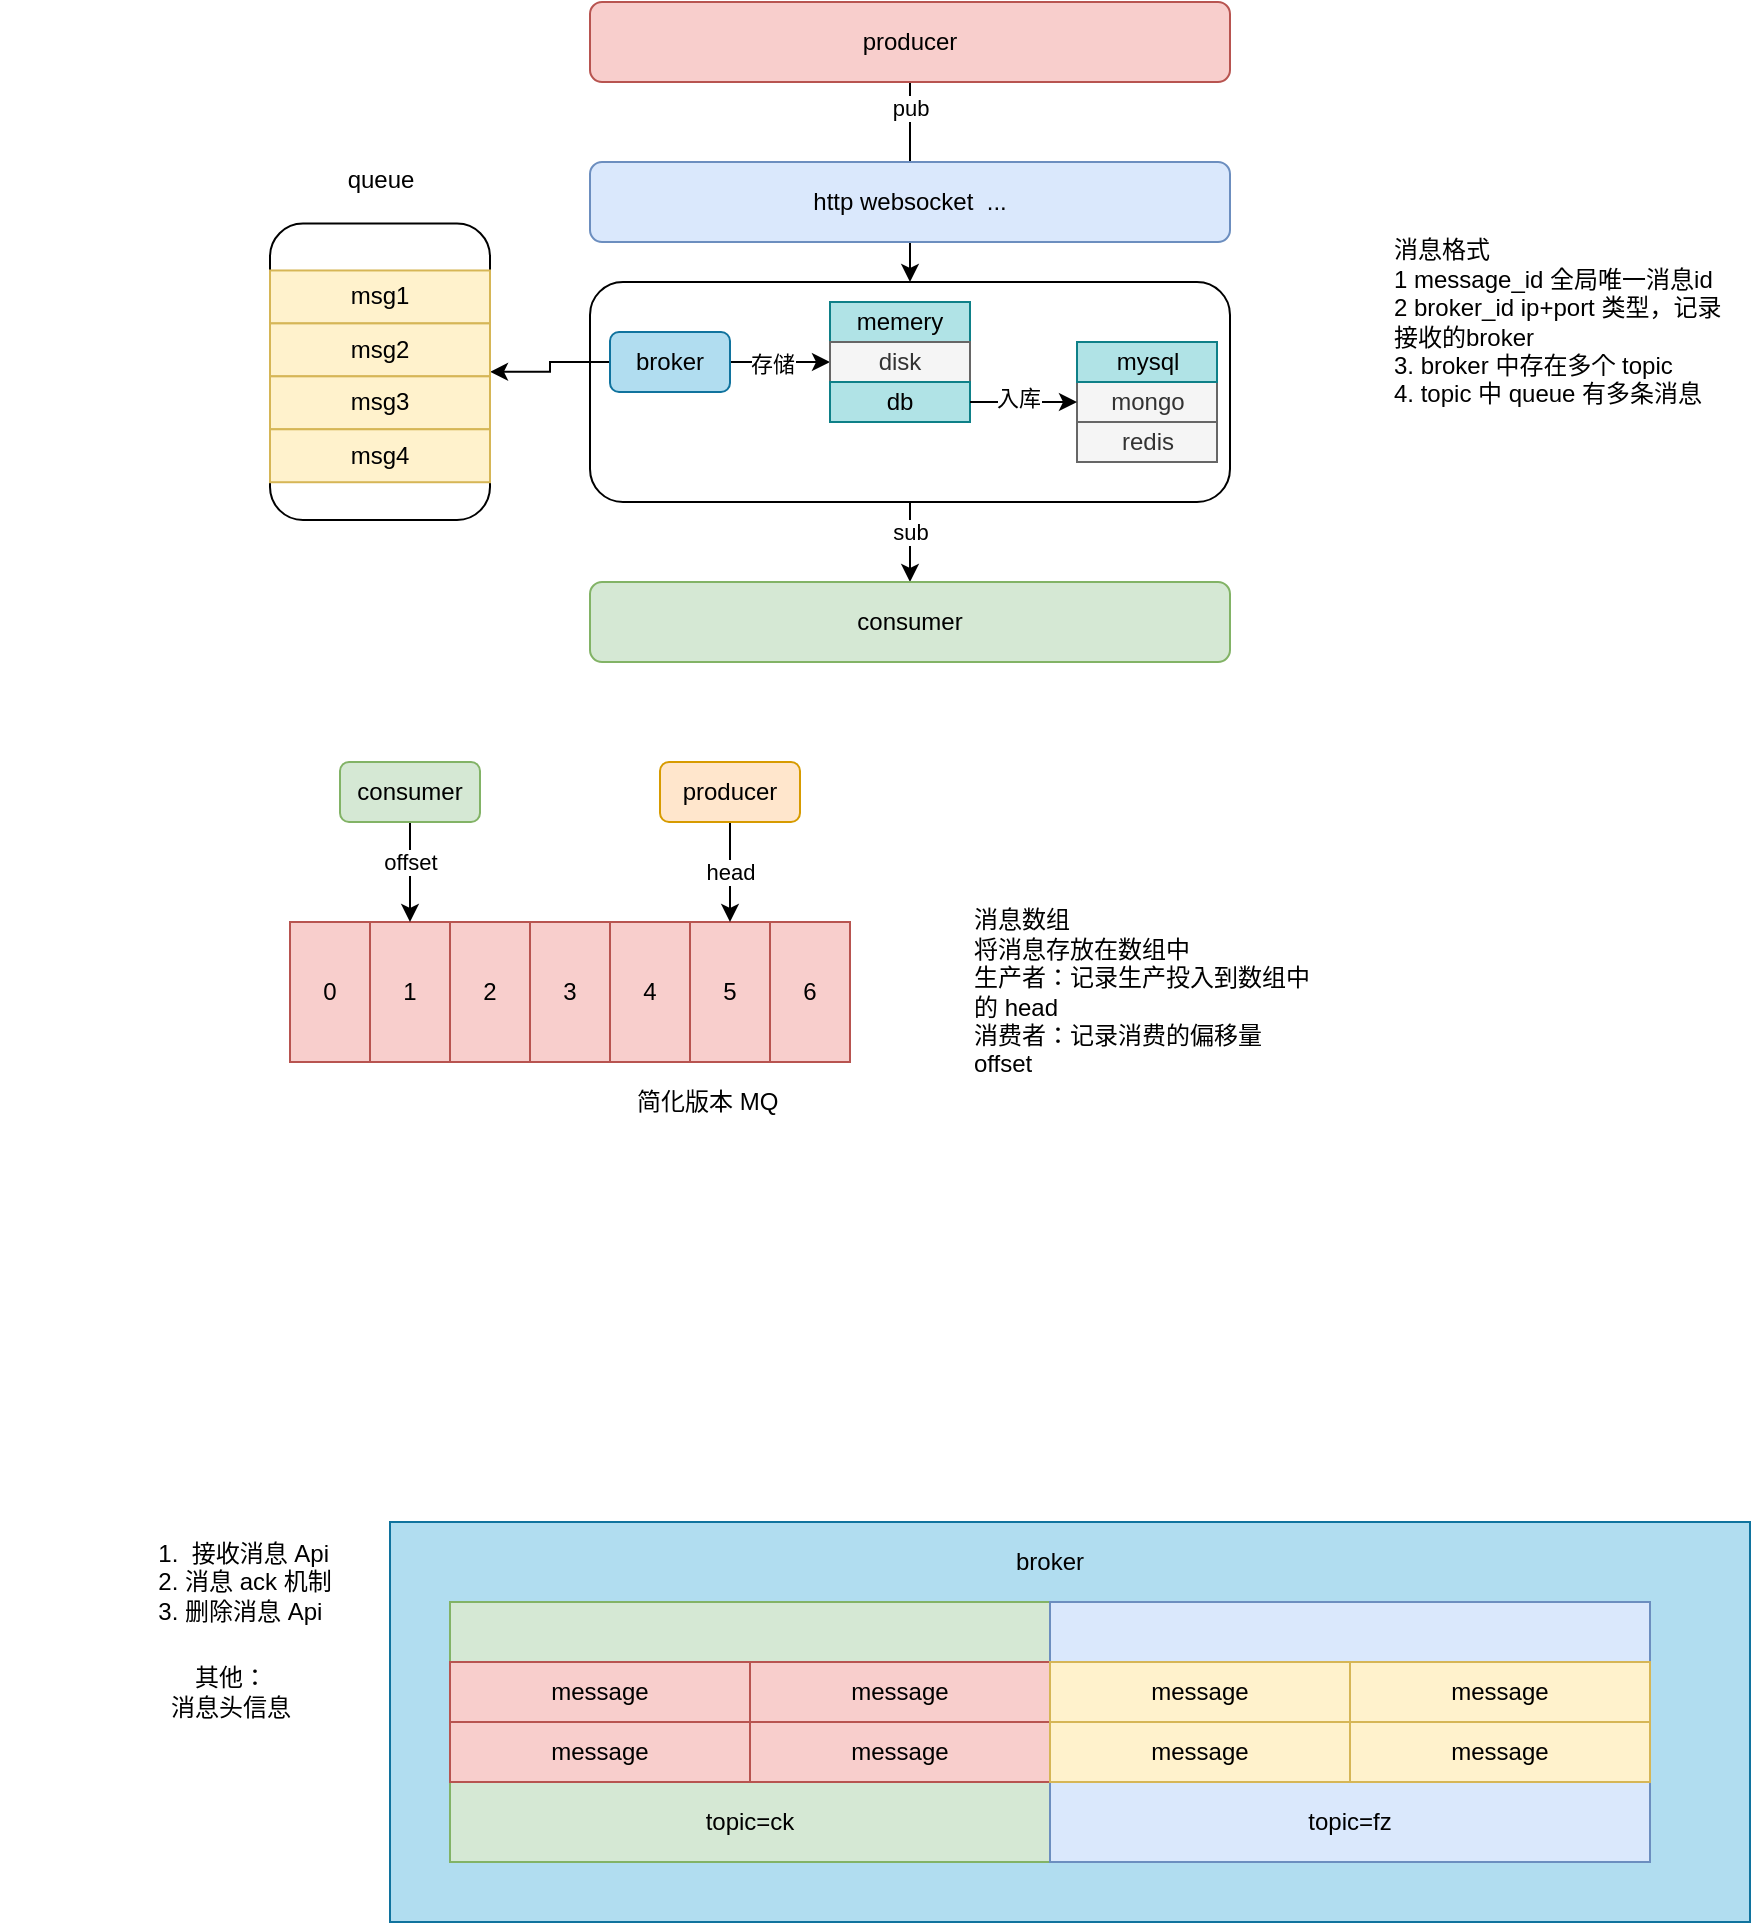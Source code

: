 <mxfile version="14.5.0" type="github">
  <diagram id="GEWbKtwTwwU5BR-KHDl5" name="第 1 页">
    <mxGraphModel dx="1773" dy="620" grid="1" gridSize="10" guides="1" tooltips="1" connect="1" arrows="1" fold="1" page="1" pageScale="1" pageWidth="827" pageHeight="1169" math="0" shadow="0">
      <root>
        <mxCell id="0" />
        <mxCell id="1" parent="0" />
        <mxCell id="xzBnQuBjLTfQcuPb5cwZ-16" value="" style="rounded=0;whiteSpace=wrap;html=1;fillColor=#b1ddf0;strokeColor=#10739e;" vertex="1" parent="1">
          <mxGeometry x="70" y="940" width="680" height="200" as="geometry" />
        </mxCell>
        <mxCell id="4Ff3cxpEsu5nCAXXMV_1-10" value="" style="edgeStyle=orthogonalEdgeStyle;rounded=0;orthogonalLoop=1;jettySize=auto;html=1;" parent="1" source="4Ff3cxpEsu5nCAXXMV_1-2" target="4Ff3cxpEsu5nCAXXMV_1-6" edge="1">
          <mxGeometry relative="1" as="geometry" />
        </mxCell>
        <mxCell id="4Ff3cxpEsu5nCAXXMV_1-13" value="sub" style="edgeLabel;html=1;align=center;verticalAlign=middle;resizable=0;points=[];" parent="4Ff3cxpEsu5nCAXXMV_1-10" vertex="1" connectable="0">
          <mxGeometry x="0.25" y="3" relative="1" as="geometry">
            <mxPoint x="-3" y="-10" as="offset" />
          </mxGeometry>
        </mxCell>
        <mxCell id="4Ff3cxpEsu5nCAXXMV_1-2" value="" style="rounded=1;whiteSpace=wrap;html=1;" parent="1" vertex="1">
          <mxGeometry x="170" y="320" width="320" height="110" as="geometry" />
        </mxCell>
        <mxCell id="4Ff3cxpEsu5nCAXXMV_1-6" value="consumer" style="rounded=1;whiteSpace=wrap;html=1;fillColor=#d5e8d4;strokeColor=#82b366;" parent="1" vertex="1">
          <mxGeometry x="170" y="470" width="320" height="40" as="geometry" />
        </mxCell>
        <mxCell id="4Ff3cxpEsu5nCAXXMV_1-9" value="" style="edgeStyle=orthogonalEdgeStyle;rounded=0;orthogonalLoop=1;jettySize=auto;html=1;" parent="1" source="4Ff3cxpEsu5nCAXXMV_1-7" target="4Ff3cxpEsu5nCAXXMV_1-2" edge="1">
          <mxGeometry relative="1" as="geometry" />
        </mxCell>
        <mxCell id="4Ff3cxpEsu5nCAXXMV_1-11" value="pub" style="edgeLabel;html=1;align=center;verticalAlign=middle;resizable=0;points=[];" parent="4Ff3cxpEsu5nCAXXMV_1-9" vertex="1" connectable="0">
          <mxGeometry x="-0.291" y="1" relative="1" as="geometry">
            <mxPoint x="-1" y="-23" as="offset" />
          </mxGeometry>
        </mxCell>
        <mxCell id="4Ff3cxpEsu5nCAXXMV_1-7" value="producer" style="rounded=1;whiteSpace=wrap;html=1;fillColor=#f8cecc;strokeColor=#b85450;" parent="1" vertex="1">
          <mxGeometry x="170" y="180" width="320" height="40" as="geometry" />
        </mxCell>
        <mxCell id="4Ff3cxpEsu5nCAXXMV_1-26" style="edgeStyle=orthogonalEdgeStyle;rounded=0;orthogonalLoop=1;jettySize=auto;html=1;entryX=0;entryY=0.5;entryDx=0;entryDy=0;" parent="1" source="4Ff3cxpEsu5nCAXXMV_1-15" target="4Ff3cxpEsu5nCAXXMV_1-18" edge="1">
          <mxGeometry relative="1" as="geometry" />
        </mxCell>
        <mxCell id="4Ff3cxpEsu5nCAXXMV_1-27" value="存储" style="edgeLabel;html=1;align=center;verticalAlign=middle;resizable=0;points=[];" parent="4Ff3cxpEsu5nCAXXMV_1-26" vertex="1" connectable="0">
          <mxGeometry x="-0.186" y="-1" relative="1" as="geometry">
            <mxPoint as="offset" />
          </mxGeometry>
        </mxCell>
        <mxCell id="uMKOycxnDkq_2mH9ONQj-2" style="edgeStyle=orthogonalEdgeStyle;rounded=0;orthogonalLoop=1;jettySize=auto;html=1;" parent="1" source="4Ff3cxpEsu5nCAXXMV_1-15" target="uMKOycxnDkq_2mH9ONQj-1" edge="1">
          <mxGeometry relative="1" as="geometry" />
        </mxCell>
        <mxCell id="4Ff3cxpEsu5nCAXXMV_1-15" value="broker" style="rounded=1;whiteSpace=wrap;html=1;fillColor=#b1ddf0;strokeColor=#10739e;" parent="1" vertex="1">
          <mxGeometry x="180" y="345" width="60" height="30" as="geometry" />
        </mxCell>
        <mxCell id="4Ff3cxpEsu5nCAXXMV_1-23" value="" style="group;fillColor=#b0e3e6;strokeColor=#0e8088;" parent="1" vertex="1" connectable="0">
          <mxGeometry x="290" y="330" width="70" height="60" as="geometry" />
        </mxCell>
        <mxCell id="4Ff3cxpEsu5nCAXXMV_1-17" value="memery" style="rounded=0;whiteSpace=wrap;html=1;fillColor=#b0e3e6;strokeColor=#0e8088;" parent="4Ff3cxpEsu5nCAXXMV_1-23" vertex="1">
          <mxGeometry width="70" height="20" as="geometry" />
        </mxCell>
        <mxCell id="4Ff3cxpEsu5nCAXXMV_1-18" value="disk" style="rounded=0;whiteSpace=wrap;html=1;fillColor=#f5f5f5;strokeColor=#666666;fontColor=#333333;" parent="4Ff3cxpEsu5nCAXXMV_1-23" vertex="1">
          <mxGeometry y="20" width="70" height="20" as="geometry" />
        </mxCell>
        <mxCell id="4Ff3cxpEsu5nCAXXMV_1-19" value="db" style="rounded=0;whiteSpace=wrap;html=1;fillColor=#b0e3e6;strokeColor=#0e8088;" parent="4Ff3cxpEsu5nCAXXMV_1-23" vertex="1">
          <mxGeometry y="40" width="70" height="20" as="geometry" />
        </mxCell>
        <mxCell id="4Ff3cxpEsu5nCAXXMV_1-24" value="" style="group" parent="1" vertex="1" connectable="0">
          <mxGeometry x="413.5" y="350" width="70" height="60" as="geometry" />
        </mxCell>
        <mxCell id="4Ff3cxpEsu5nCAXXMV_1-20" value="mongo" style="rounded=0;whiteSpace=wrap;html=1;fillColor=#f5f5f5;strokeColor=#666666;fontColor=#333333;" parent="4Ff3cxpEsu5nCAXXMV_1-24" vertex="1">
          <mxGeometry y="20" width="70" height="20" as="geometry" />
        </mxCell>
        <mxCell id="4Ff3cxpEsu5nCAXXMV_1-21" value="mysql" style="rounded=0;whiteSpace=wrap;html=1;fillColor=#b0e3e6;strokeColor=#0e8088;" parent="4Ff3cxpEsu5nCAXXMV_1-24" vertex="1">
          <mxGeometry width="70" height="20" as="geometry" />
        </mxCell>
        <mxCell id="4Ff3cxpEsu5nCAXXMV_1-22" value="redis" style="rounded=0;whiteSpace=wrap;html=1;fillColor=#f5f5f5;strokeColor=#666666;fontColor=#333333;" parent="4Ff3cxpEsu5nCAXXMV_1-24" vertex="1">
          <mxGeometry y="40" width="70" height="20" as="geometry" />
        </mxCell>
        <mxCell id="4Ff3cxpEsu5nCAXXMV_1-25" style="edgeStyle=orthogonalEdgeStyle;rounded=0;orthogonalLoop=1;jettySize=auto;html=1;" parent="1" source="4Ff3cxpEsu5nCAXXMV_1-19" target="4Ff3cxpEsu5nCAXXMV_1-20" edge="1">
          <mxGeometry relative="1" as="geometry" />
        </mxCell>
        <mxCell id="4Ff3cxpEsu5nCAXXMV_1-28" value="入库" style="edgeLabel;html=1;align=center;verticalAlign=middle;resizable=0;points=[];" parent="4Ff3cxpEsu5nCAXXMV_1-25" vertex="1" connectable="0">
          <mxGeometry x="-0.122" y="2" relative="1" as="geometry">
            <mxPoint as="offset" />
          </mxGeometry>
        </mxCell>
        <mxCell id="4Ff3cxpEsu5nCAXXMV_1-29" value="消息格式&lt;br&gt;&lt;div&gt;&lt;span&gt;1&amp;nbsp;message_id&amp;nbsp;全局唯一消息id&lt;/span&gt;&lt;/div&gt;&lt;div&gt;&lt;span&gt;2&amp;nbsp;broker_id&amp;nbsp;ip+port&amp;nbsp;类型，记录接收的broker&lt;/span&gt;&lt;/div&gt;&lt;div&gt;&lt;span&gt;3. broker&amp;nbsp;中存在多个&amp;nbsp;topic&lt;/span&gt;&lt;/div&gt;&lt;div&gt;&lt;span&gt;4. topic&amp;nbsp;中&amp;nbsp;queue&amp;nbsp;有多条消息&lt;/span&gt;&lt;/div&gt;" style="text;html=1;strokeColor=none;fillColor=none;align=left;verticalAlign=middle;whiteSpace=wrap;rounded=0;" parent="1" vertex="1">
          <mxGeometry x="570" y="305" width="170" height="70" as="geometry" />
        </mxCell>
        <mxCell id="DPD9DdjjSpF7IbTdE0S3-2" value="http websocket&amp;nbsp; ..." style="rounded=1;whiteSpace=wrap;html=1;fillColor=#dae8fc;strokeColor=#6c8ebf;" parent="1" vertex="1">
          <mxGeometry x="170" y="260" width="320" height="40" as="geometry" />
        </mxCell>
        <mxCell id="uMKOycxnDkq_2mH9ONQj-8" value="" style="group" parent="1" vertex="1" connectable="0">
          <mxGeometry x="10" y="259" width="110" height="180" as="geometry" />
        </mxCell>
        <mxCell id="uMKOycxnDkq_2mH9ONQj-1" value="" style="rounded=1;whiteSpace=wrap;html=1;" parent="uMKOycxnDkq_2mH9ONQj-8" vertex="1">
          <mxGeometry y="31.765" width="110" height="148.235" as="geometry" />
        </mxCell>
        <mxCell id="uMKOycxnDkq_2mH9ONQj-3" value="queue" style="text;html=1;align=center;verticalAlign=middle;resizable=0;points=[];autosize=1;" parent="uMKOycxnDkq_2mH9ONQj-8" vertex="1">
          <mxGeometry x="30" width="50" height="20" as="geometry" />
        </mxCell>
        <mxCell id="uMKOycxnDkq_2mH9ONQj-4" value="msg1" style="rounded=0;whiteSpace=wrap;html=1;fillColor=#fff2cc;strokeColor=#d6b656;" parent="uMKOycxnDkq_2mH9ONQj-8" vertex="1">
          <mxGeometry y="55.235" width="110" height="26.471" as="geometry" />
        </mxCell>
        <mxCell id="uMKOycxnDkq_2mH9ONQj-5" value="msg2" style="rounded=0;whiteSpace=wrap;html=1;fillColor=#fff2cc;strokeColor=#d6b656;" parent="uMKOycxnDkq_2mH9ONQj-8" vertex="1">
          <mxGeometry y="81.706" width="110" height="26.471" as="geometry" />
        </mxCell>
        <mxCell id="uMKOycxnDkq_2mH9ONQj-6" value="msg3" style="rounded=0;whiteSpace=wrap;html=1;fillColor=#fff2cc;strokeColor=#d6b656;" parent="uMKOycxnDkq_2mH9ONQj-8" vertex="1">
          <mxGeometry y="108.176" width="110" height="26.471" as="geometry" />
        </mxCell>
        <mxCell id="uMKOycxnDkq_2mH9ONQj-7" value="msg4" style="rounded=0;whiteSpace=wrap;html=1;fillColor=#fff2cc;strokeColor=#d6b656;" parent="uMKOycxnDkq_2mH9ONQj-8" vertex="1">
          <mxGeometry y="134.647" width="110" height="26.471" as="geometry" />
        </mxCell>
        <mxCell id="bFqt1jwmSwAZHQrY0wR8-1" value="" style="rounded=0;whiteSpace=wrap;html=1;" parent="1" vertex="1">
          <mxGeometry x="20" y="640" width="280" height="70" as="geometry" />
        </mxCell>
        <mxCell id="bFqt1jwmSwAZHQrY0wR8-2" value="0" style="rounded=0;whiteSpace=wrap;html=1;fillColor=#f8cecc;strokeColor=#b85450;" parent="1" vertex="1">
          <mxGeometry x="20" y="640" width="40" height="70" as="geometry" />
        </mxCell>
        <mxCell id="bFqt1jwmSwAZHQrY0wR8-4" value="2" style="rounded=0;whiteSpace=wrap;html=1;fillColor=#f8cecc;strokeColor=#b85450;" parent="1" vertex="1">
          <mxGeometry x="100" y="640" width="40" height="70" as="geometry" />
        </mxCell>
        <mxCell id="bFqt1jwmSwAZHQrY0wR8-6" value="1" style="rounded=0;whiteSpace=wrap;html=1;fillColor=#f8cecc;strokeColor=#b85450;" parent="1" vertex="1">
          <mxGeometry x="60" y="640" width="40" height="70" as="geometry" />
        </mxCell>
        <mxCell id="bFqt1jwmSwAZHQrY0wR8-7" value="5" style="rounded=0;whiteSpace=wrap;html=1;fillColor=#f8cecc;strokeColor=#b85450;" parent="1" vertex="1">
          <mxGeometry x="220" y="640" width="40" height="70" as="geometry" />
        </mxCell>
        <mxCell id="bFqt1jwmSwAZHQrY0wR8-8" value="3" style="rounded=0;whiteSpace=wrap;html=1;fillColor=#f8cecc;strokeColor=#b85450;" parent="1" vertex="1">
          <mxGeometry x="140" y="640" width="40" height="70" as="geometry" />
        </mxCell>
        <mxCell id="bFqt1jwmSwAZHQrY0wR8-9" value="4" style="rounded=0;whiteSpace=wrap;html=1;fillColor=#f8cecc;strokeColor=#b85450;" parent="1" vertex="1">
          <mxGeometry x="180" y="640" width="40" height="70" as="geometry" />
        </mxCell>
        <mxCell id="bFqt1jwmSwAZHQrY0wR8-10" value="6" style="rounded=0;whiteSpace=wrap;html=1;fillColor=#f8cecc;strokeColor=#b85450;" parent="1" vertex="1">
          <mxGeometry x="260" y="640" width="40" height="70" as="geometry" />
        </mxCell>
        <mxCell id="bFqt1jwmSwAZHQrY0wR8-17" value="head" style="edgeStyle=orthogonalEdgeStyle;rounded=0;orthogonalLoop=1;jettySize=auto;html=1;entryX=0.5;entryY=0;entryDx=0;entryDy=0;" parent="1" source="bFqt1jwmSwAZHQrY0wR8-15" target="bFqt1jwmSwAZHQrY0wR8-7" edge="1">
          <mxGeometry relative="1" as="geometry" />
        </mxCell>
        <mxCell id="bFqt1jwmSwAZHQrY0wR8-15" value="producer" style="rounded=1;whiteSpace=wrap;html=1;fillColor=#ffe6cc;strokeColor=#d79b00;" parent="1" vertex="1">
          <mxGeometry x="205" y="560" width="70" height="30" as="geometry" />
        </mxCell>
        <mxCell id="bFqt1jwmSwAZHQrY0wR8-20" style="edgeStyle=orthogonalEdgeStyle;rounded=0;orthogonalLoop=1;jettySize=auto;html=1;entryX=0.5;entryY=0;entryDx=0;entryDy=0;" parent="1" source="bFqt1jwmSwAZHQrY0wR8-19" target="bFqt1jwmSwAZHQrY0wR8-6" edge="1">
          <mxGeometry relative="1" as="geometry" />
        </mxCell>
        <mxCell id="bFqt1jwmSwAZHQrY0wR8-21" value="offset" style="edgeLabel;html=1;align=center;verticalAlign=middle;resizable=0;points=[];" parent="bFqt1jwmSwAZHQrY0wR8-20" vertex="1" connectable="0">
          <mxGeometry x="-0.2" relative="1" as="geometry">
            <mxPoint as="offset" />
          </mxGeometry>
        </mxCell>
        <mxCell id="bFqt1jwmSwAZHQrY0wR8-19" value="consumer" style="rounded=1;whiteSpace=wrap;html=1;fillColor=#d5e8d4;strokeColor=#82b366;" parent="1" vertex="1">
          <mxGeometry x="45" y="560" width="70" height="30" as="geometry" />
        </mxCell>
        <mxCell id="bFqt1jwmSwAZHQrY0wR8-22" value="消息数组&lt;br&gt;将消息存放在数组中&lt;br&gt;生产者：记录生产投入到数组中的 head&lt;br&gt;消费者：记录消费的偏移量offset" style="text;html=1;strokeColor=none;fillColor=none;align=left;verticalAlign=middle;whiteSpace=wrap;rounded=0;" parent="1" vertex="1">
          <mxGeometry x="360" y="640" width="170" height="70" as="geometry" />
        </mxCell>
        <mxCell id="bFqt1jwmSwAZHQrY0wR8-23" value="简化版本 MQ&amp;nbsp;" style="text;html=1;align=center;verticalAlign=middle;resizable=0;points=[];autosize=1;" parent="1" vertex="1">
          <mxGeometry x="185" y="720" width="90" height="20" as="geometry" />
        </mxCell>
        <mxCell id="fyWQ-qrtpSepQQS7LTDg-1" value="&lt;div style=&quot;text-align: left&quot;&gt;&lt;span&gt;1.&amp;nbsp; 接收消息&amp;nbsp;Api&lt;/span&gt;&lt;/div&gt;&lt;div style=&quot;text-align: left&quot;&gt;&lt;span&gt;2.&amp;nbsp;消息&amp;nbsp;ack&amp;nbsp;机制&lt;/span&gt;&lt;/div&gt;&lt;div style=&quot;text-align: left&quot;&gt;&lt;span&gt;3.&amp;nbsp;删除消息&amp;nbsp;Api&lt;/span&gt;&lt;/div&gt;" style="text;html=1;strokeColor=none;fillColor=none;align=center;verticalAlign=middle;whiteSpace=wrap;rounded=0;" parent="1" vertex="1">
          <mxGeometry x="-125" y="950" width="245" height="40" as="geometry" />
        </mxCell>
        <mxCell id="fyWQ-qrtpSepQQS7LTDg-2" value="其他：&lt;br&gt;消息头信息" style="text;html=1;align=center;verticalAlign=middle;resizable=0;points=[];autosize=1;" parent="1" vertex="1">
          <mxGeometry x="-50" y="1010" width="80" height="30" as="geometry" />
        </mxCell>
        <mxCell id="xzBnQuBjLTfQcuPb5cwZ-2" value="" style="rounded=0;whiteSpace=wrap;html=1;fillColor=#d5e8d4;strokeColor=#82b366;" vertex="1" parent="1">
          <mxGeometry x="100" y="980" width="300" height="130" as="geometry" />
        </mxCell>
        <mxCell id="xzBnQuBjLTfQcuPb5cwZ-3" value="topic=ck" style="text;html=1;strokeColor=none;fillColor=none;align=center;verticalAlign=middle;whiteSpace=wrap;rounded=0;" vertex="1" parent="1">
          <mxGeometry x="230" y="1080" width="40" height="20" as="geometry" />
        </mxCell>
        <mxCell id="xzBnQuBjLTfQcuPb5cwZ-4" value="message" style="rounded=0;whiteSpace=wrap;html=1;fillColor=#f8cecc;strokeColor=#b85450;" vertex="1" parent="1">
          <mxGeometry x="100" y="1010" width="150" height="30" as="geometry" />
        </mxCell>
        <mxCell id="xzBnQuBjLTfQcuPb5cwZ-5" value="message" style="rounded=0;whiteSpace=wrap;html=1;fillColor=#f8cecc;strokeColor=#b85450;" vertex="1" parent="1">
          <mxGeometry x="100" y="1040" width="150" height="30" as="geometry" />
        </mxCell>
        <mxCell id="xzBnQuBjLTfQcuPb5cwZ-7" value="message" style="rounded=0;whiteSpace=wrap;html=1;fillColor=#f8cecc;strokeColor=#b85450;" vertex="1" parent="1">
          <mxGeometry x="250" y="1010" width="150" height="30" as="geometry" />
        </mxCell>
        <mxCell id="xzBnQuBjLTfQcuPb5cwZ-8" value="message" style="rounded=0;whiteSpace=wrap;html=1;fillColor=#f8cecc;strokeColor=#b85450;" vertex="1" parent="1">
          <mxGeometry x="250" y="1040" width="150" height="30" as="geometry" />
        </mxCell>
        <mxCell id="xzBnQuBjLTfQcuPb5cwZ-10" value="" style="rounded=0;whiteSpace=wrap;html=1;fillColor=#dae8fc;strokeColor=#6c8ebf;" vertex="1" parent="1">
          <mxGeometry x="400" y="980" width="300" height="130" as="geometry" />
        </mxCell>
        <mxCell id="xzBnQuBjLTfQcuPb5cwZ-11" value="topic=fz" style="text;html=1;strokeColor=none;fillColor=none;align=center;verticalAlign=middle;whiteSpace=wrap;rounded=0;" vertex="1" parent="1">
          <mxGeometry x="530" y="1080" width="40" height="20" as="geometry" />
        </mxCell>
        <mxCell id="xzBnQuBjLTfQcuPb5cwZ-12" value="message" style="rounded=0;whiteSpace=wrap;html=1;fillColor=#fff2cc;strokeColor=#d6b656;" vertex="1" parent="1">
          <mxGeometry x="400" y="1010" width="150" height="30" as="geometry" />
        </mxCell>
        <mxCell id="xzBnQuBjLTfQcuPb5cwZ-13" value="message" style="rounded=0;whiteSpace=wrap;html=1;fillColor=#fff2cc;strokeColor=#d6b656;" vertex="1" parent="1">
          <mxGeometry x="400" y="1040" width="150" height="30" as="geometry" />
        </mxCell>
        <mxCell id="xzBnQuBjLTfQcuPb5cwZ-14" value="message" style="rounded=0;whiteSpace=wrap;html=1;fillColor=#fff2cc;strokeColor=#d6b656;" vertex="1" parent="1">
          <mxGeometry x="550" y="1010" width="150" height="30" as="geometry" />
        </mxCell>
        <mxCell id="xzBnQuBjLTfQcuPb5cwZ-15" value="message" style="rounded=0;whiteSpace=wrap;html=1;fillColor=#fff2cc;strokeColor=#d6b656;" vertex="1" parent="1">
          <mxGeometry x="550" y="1040" width="150" height="30" as="geometry" />
        </mxCell>
        <mxCell id="xzBnQuBjLTfQcuPb5cwZ-17" value="broker" style="text;html=1;strokeColor=none;fillColor=none;align=center;verticalAlign=middle;whiteSpace=wrap;rounded=0;" vertex="1" parent="1">
          <mxGeometry x="380" y="950" width="40" height="20" as="geometry" />
        </mxCell>
      </root>
    </mxGraphModel>
  </diagram>
</mxfile>
